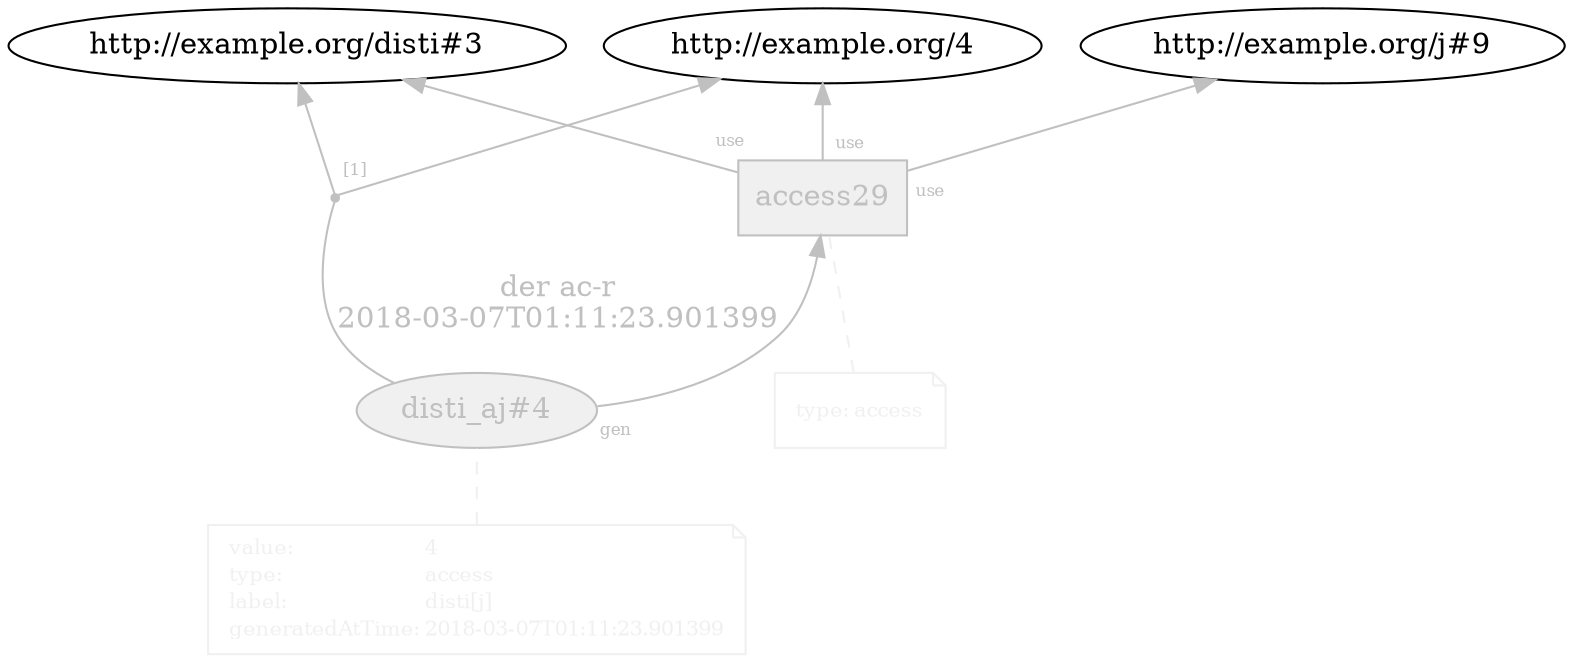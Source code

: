 digraph "PROV" { size="16,12"; rankdir="BT";
"http://example.org/disti_aj#4" [fillcolor="#F0F0F0",color="gray",style="filled",label="disti_aj#4",URL="http://example.org/disti_aj#4",fontcolor="gray"]
"-attrs0" [color="#F0F0F0",shape="note",fontsize="10",fontcolor="black",label=<<TABLE cellpadding="0" border="0">
	<TR>
	    <TD align="left"><font color="#F0F0F0">value:</font></TD>
	    <TD align="left"><font color="#F0F0F0">4</font></TD>
	</TR>
	<TR>
	    <TD align="left"><font color="#F0F0F0">type:</font></TD>
	    <TD align="left"><font color="#F0F0F0">access</font></TD>
	</TR>
	<TR>
	    <TD align="left"><font color="#F0F0F0">label:</font></TD>
	    <TD align="left"><font color="#F0F0F0">disti[j]</font></TD>
	</TR>
	<TR>
	    <TD align="left"><font color="#F0F0F0">generatedAtTime:</font></TD>
	    <TD align="left"><font color="#F0F0F0">2018-03-07T01:11:23.901399</font></TD>
	</TR>
</TABLE>>]
"-attrs0" -> "http://example.org/disti_aj#4" [color="#F0F0F0",style="dashed",arrowhead="none"]
"http://example.org/access29" [fillcolor="#F0F0F0",color="gray",shape="polygon",sides="4",style="filled",label="access29",URL="http://example.org/access29",fontcolor="gray"]
"-attrs1" [color="#F0F0F0",shape="note",fontsize="10",fontcolor="black",label=<<TABLE cellpadding="0" border="0">
	<TR>
	    <TD align="left"><font color="#F0F0F0">type:</font></TD>
	    <TD align="left"><font color="#F0F0F0">access</font></TD>
	</TR>
</TABLE>>]
"-attrs1" -> "http://example.org/access29" [color="#F0F0F0",style="dashed",arrowhead="none"]
"http://example.org/access29" -> "http://example.org/4" [labelfontsize="8",labeldistance="1.5",labelangle="60.0",rotation="20",taillabel="use",fontcolor="gray",color="gray"]
"bn0" [shape="point",label="",fontcolor="gray",color="gray"]
"http://example.org/disti_aj#4" -> "bn0" [arrowhead="none",label="der ac-r
2018-03-07T01:11:23.901399",color="gray",fontcolor="gray"]
"bn0" -> "http://example.org/disti#3" [labelfontsize="8",labeldistance="1.5",labelangle="60.0",rotation="20",taillabel="[1]",fontcolor="gray",color="gray"]
"bn0" -> "http://example.org/4" [color="gray",fontcolor="gray"]
"http://example.org/disti_aj#4" -> "http://example.org/access29" [labelfontsize="8",labeldistance="1.5",labelangle="60.0",rotation="20",taillabel="gen",fontcolor="gray",color="gray"]
"http://example.org/access29" -> "http://example.org/disti#3" [labelfontsize="8",labeldistance="1.5",labelangle="60.0",rotation="20",taillabel="use",fontcolor="gray",color="gray"]
"http://example.org/access29" -> "http://example.org/j#9" [labelfontsize="8",labeldistance="1.5",labelangle="60.0",rotation="20",taillabel="use",fontcolor="gray",color="gray"]
}